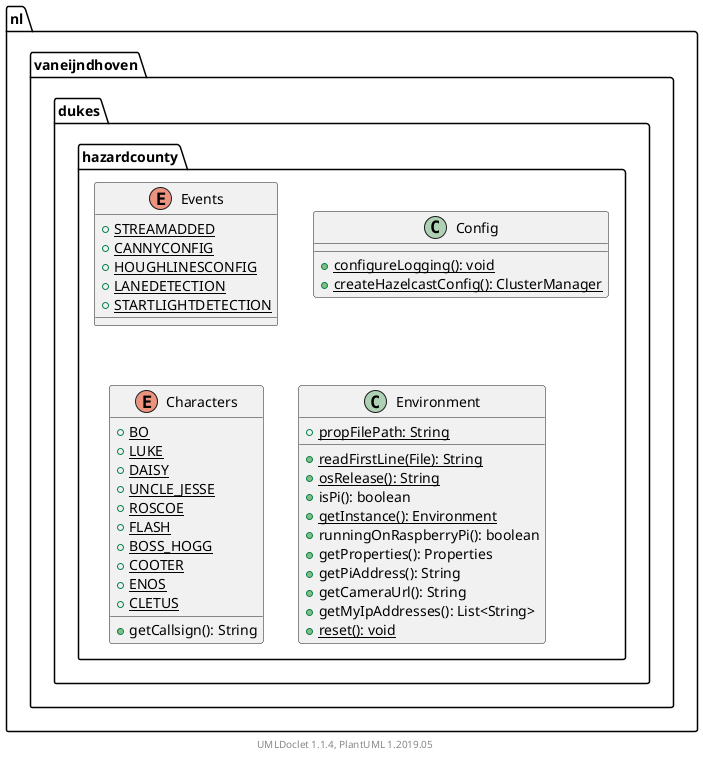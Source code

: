 @startuml

    namespace nl.vaneijndhoven.dukes.hazardcounty {

        enum Events [[Events.html]] {
            {static} +STREAMADDED
            {static} +CANNYCONFIG
            {static} +HOUGHLINESCONFIG
            {static} +LANEDETECTION
            {static} +STARTLIGHTDETECTION
        }

        class Config [[Config.html]] {
            {static} +configureLogging(): void
            {static} +createHazelcastConfig(): ClusterManager
        }

        enum Characters [[Characters.html]] {
            {static} +BO
            {static} +LUKE
            {static} +DAISY
            {static} +UNCLE_JESSE
            {static} +ROSCOE
            {static} +FLASH
            {static} +BOSS_HOGG
            {static} +COOTER
            {static} +ENOS
            {static} +CLETUS
            +getCallsign(): String
        }

        class Environment [[Environment.html]] {
            {static} +propFilePath: String
            {static} +readFirstLine(File): String
            {static} +osRelease(): String
            +isPi(): boolean
            {static} +getInstance(): Environment
            +runningOnRaspberryPi(): boolean
            +getProperties(): Properties
            +getPiAddress(): String
            +getCameraUrl(): String
            +getMyIpAddresses(): List<String>
            {static} +reset(): void
        }

    }


    center footer UMLDoclet 1.1.4, PlantUML 1.2019.05
@enduml
